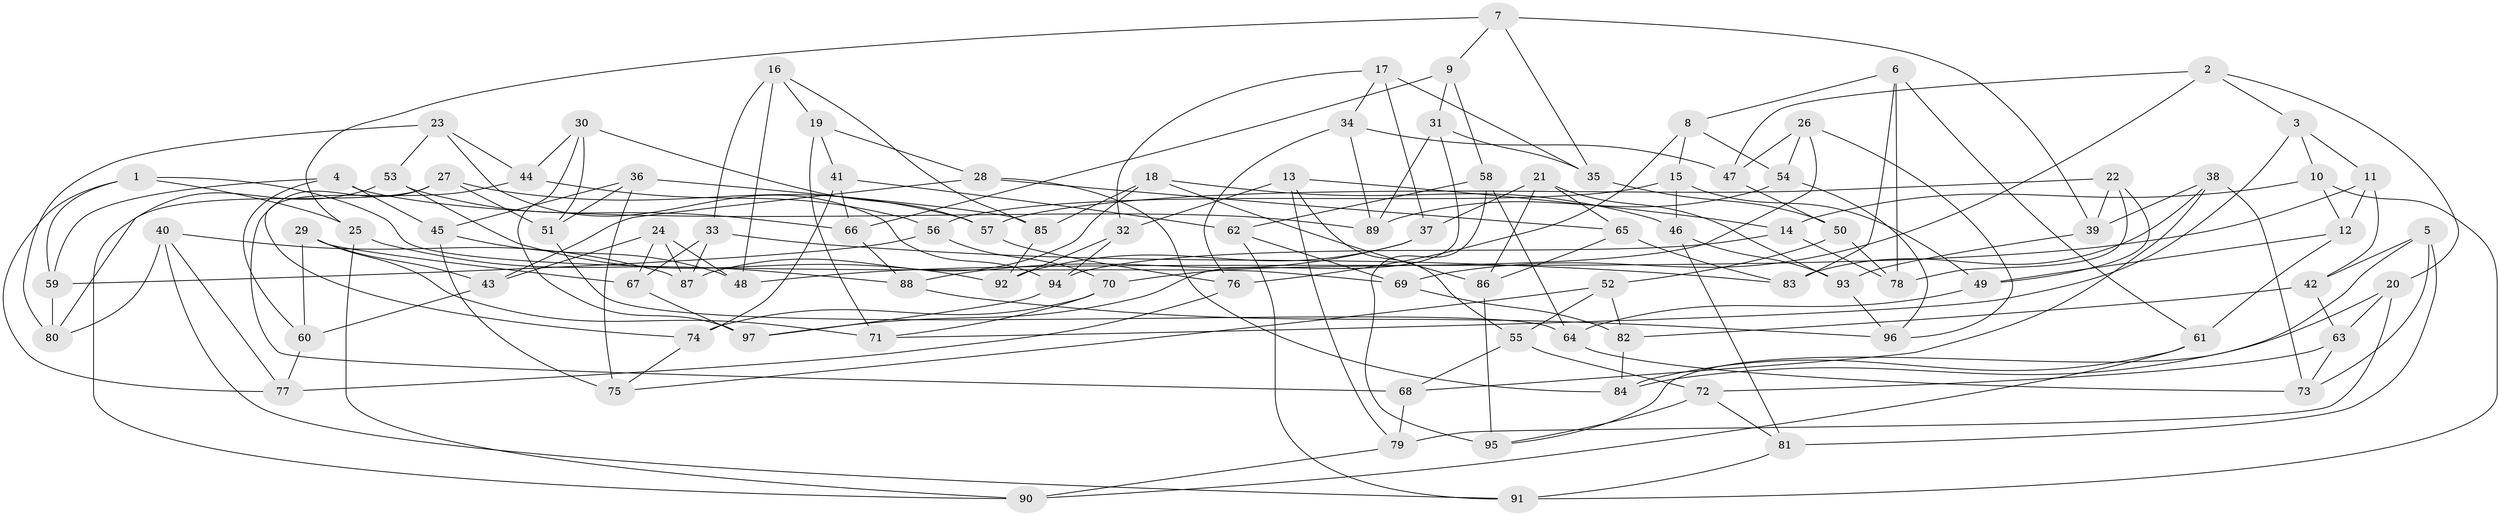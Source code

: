 // coarse degree distribution, {6: 0.55, 4: 0.38333333333333336, 5: 0.06666666666666667}
// Generated by graph-tools (version 1.1) at 2025/24/03/03/25 07:24:29]
// undirected, 97 vertices, 194 edges
graph export_dot {
graph [start="1"]
  node [color=gray90,style=filled];
  1;
  2;
  3;
  4;
  5;
  6;
  7;
  8;
  9;
  10;
  11;
  12;
  13;
  14;
  15;
  16;
  17;
  18;
  19;
  20;
  21;
  22;
  23;
  24;
  25;
  26;
  27;
  28;
  29;
  30;
  31;
  32;
  33;
  34;
  35;
  36;
  37;
  38;
  39;
  40;
  41;
  42;
  43;
  44;
  45;
  46;
  47;
  48;
  49;
  50;
  51;
  52;
  53;
  54;
  55;
  56;
  57;
  58;
  59;
  60;
  61;
  62;
  63;
  64;
  65;
  66;
  67;
  68;
  69;
  70;
  71;
  72;
  73;
  74;
  75;
  76;
  77;
  78;
  79;
  80;
  81;
  82;
  83;
  84;
  85;
  86;
  87;
  88;
  89;
  90;
  91;
  92;
  93;
  94;
  95;
  96;
  97;
  1 -- 25;
  1 -- 59;
  1 -- 77;
  1 -- 69;
  2 -- 47;
  2 -- 20;
  2 -- 69;
  2 -- 3;
  3 -- 10;
  3 -- 11;
  3 -- 71;
  4 -- 89;
  4 -- 60;
  4 -- 59;
  4 -- 45;
  5 -- 81;
  5 -- 42;
  5 -- 95;
  5 -- 73;
  6 -- 83;
  6 -- 8;
  6 -- 78;
  6 -- 61;
  7 -- 9;
  7 -- 39;
  7 -- 25;
  7 -- 35;
  8 -- 76;
  8 -- 54;
  8 -- 15;
  9 -- 31;
  9 -- 66;
  9 -- 58;
  10 -- 12;
  10 -- 91;
  10 -- 14;
  11 -- 42;
  11 -- 12;
  11 -- 48;
  12 -- 49;
  12 -- 61;
  13 -- 55;
  13 -- 79;
  13 -- 32;
  13 -- 14;
  14 -- 94;
  14 -- 78;
  15 -- 56;
  15 -- 46;
  15 -- 49;
  16 -- 33;
  16 -- 48;
  16 -- 85;
  16 -- 19;
  17 -- 34;
  17 -- 37;
  17 -- 35;
  17 -- 32;
  18 -- 46;
  18 -- 86;
  18 -- 87;
  18 -- 85;
  19 -- 71;
  19 -- 28;
  19 -- 41;
  20 -- 84;
  20 -- 79;
  20 -- 63;
  21 -- 93;
  21 -- 37;
  21 -- 65;
  21 -- 86;
  22 -- 39;
  22 -- 57;
  22 -- 78;
  22 -- 49;
  23 -- 44;
  23 -- 80;
  23 -- 53;
  23 -- 94;
  24 -- 87;
  24 -- 67;
  24 -- 43;
  24 -- 48;
  25 -- 88;
  25 -- 90;
  26 -- 96;
  26 -- 47;
  26 -- 70;
  26 -- 54;
  27 -- 57;
  27 -- 68;
  27 -- 51;
  27 -- 80;
  28 -- 84;
  28 -- 43;
  28 -- 65;
  29 -- 71;
  29 -- 67;
  29 -- 43;
  29 -- 60;
  30 -- 57;
  30 -- 97;
  30 -- 44;
  30 -- 51;
  31 -- 97;
  31 -- 35;
  31 -- 89;
  32 -- 94;
  32 -- 92;
  33 -- 83;
  33 -- 87;
  33 -- 67;
  34 -- 47;
  34 -- 76;
  34 -- 89;
  35 -- 50;
  36 -- 85;
  36 -- 51;
  36 -- 45;
  36 -- 75;
  37 -- 92;
  37 -- 88;
  38 -- 83;
  38 -- 73;
  38 -- 68;
  38 -- 39;
  39 -- 93;
  40 -- 91;
  40 -- 77;
  40 -- 87;
  40 -- 80;
  41 -- 62;
  41 -- 74;
  41 -- 66;
  42 -- 63;
  42 -- 82;
  43 -- 60;
  44 -- 56;
  44 -- 74;
  45 -- 75;
  45 -- 48;
  46 -- 93;
  46 -- 81;
  47 -- 50;
  49 -- 64;
  50 -- 52;
  50 -- 78;
  51 -- 64;
  52 -- 55;
  52 -- 82;
  52 -- 75;
  53 -- 90;
  53 -- 92;
  53 -- 66;
  54 -- 89;
  54 -- 96;
  55 -- 72;
  55 -- 68;
  56 -- 70;
  56 -- 59;
  57 -- 76;
  58 -- 64;
  58 -- 62;
  58 -- 95;
  59 -- 80;
  60 -- 77;
  61 -- 90;
  61 -- 84;
  62 -- 91;
  62 -- 69;
  63 -- 73;
  63 -- 72;
  64 -- 73;
  65 -- 83;
  65 -- 86;
  66 -- 88;
  67 -- 97;
  68 -- 79;
  69 -- 82;
  70 -- 74;
  70 -- 71;
  72 -- 95;
  72 -- 81;
  74 -- 75;
  76 -- 77;
  79 -- 90;
  81 -- 91;
  82 -- 84;
  85 -- 92;
  86 -- 95;
  88 -- 96;
  93 -- 96;
  94 -- 97;
}
